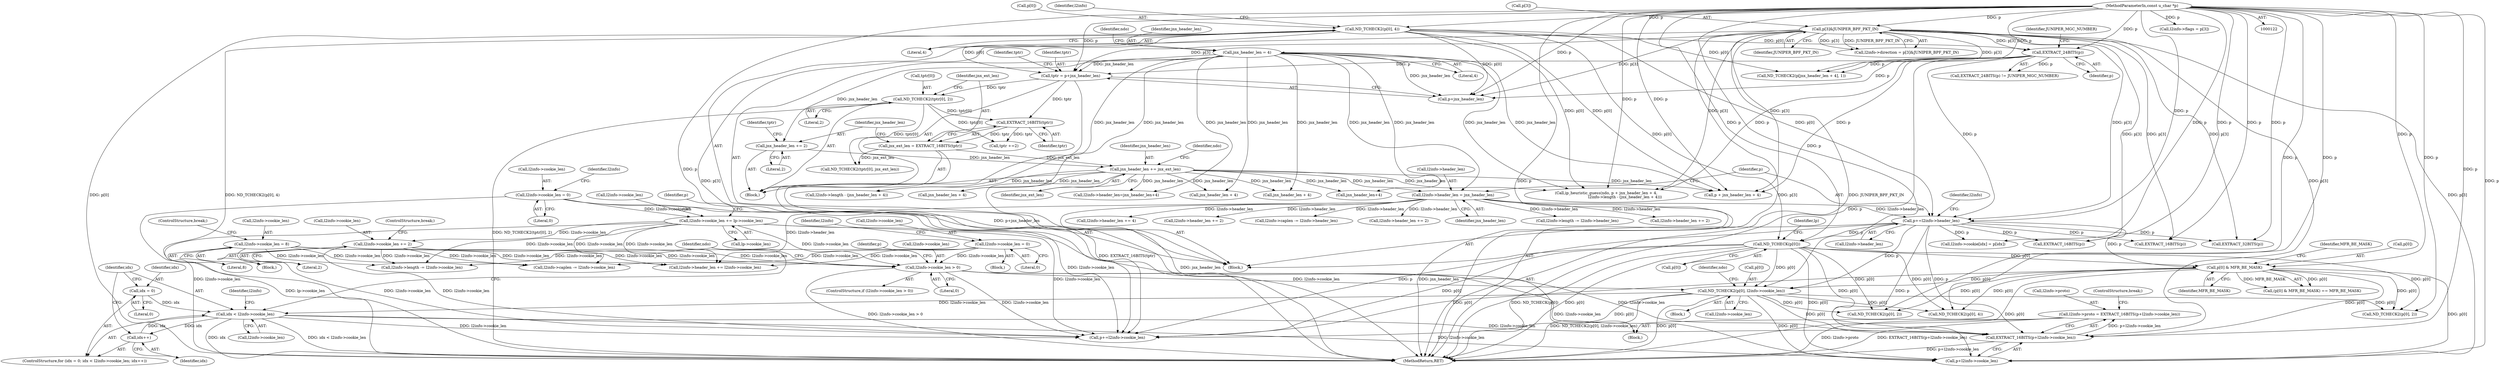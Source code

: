 digraph "0_tcpdump_b534e304568585707c4a92422aeca25cf908ff02_4@pointer" {
"1000711" [label="(Call,l2info->proto = EXTRACT_16BITS(p+l2info->cookie_len))"];
"1000715" [label="(Call,EXTRACT_16BITS(p+l2info->cookie_len))"];
"1000524" [label="(Call,ND_TCHECK(p[0]))"];
"1000505" [label="(Call,p+=l2info->header_len)"];
"1000500" [label="(Call,l2info->header_len = jnx_header_len)"];
"1000220" [label="(Call,jnx_header_len = 4)"];
"1000269" [label="(Call,jnx_header_len += jnx_ext_len)"];
"1000259" [label="(Call,jnx_ext_len = EXTRACT_16BITS(tptr))"];
"1000261" [label="(Call,EXTRACT_16BITS(tptr))"];
"1000254" [label="(Call,ND_TCHECK2(tptr[0], 2))"];
"1000249" [label="(Call,tptr = p+jnx_header_len)"];
"1000188" [label="(Call,p[3]&JUNIPER_BPF_PKT_IN)"];
"1000124" [label="(MethodParameterIn,const u_char *p)"];
"1000172" [label="(Call,ND_TCHECK2(p[0], 4))"];
"1000195" [label="(Call,EXTRACT_24BITS(p))"];
"1000263" [label="(Call,jnx_header_len += 2)"];
"1000655" [label="(Call,ND_TCHECK2(p[0], l2info->cookie_len))"];
"1000599" [label="(Call,p[0] & MFR_BE_MASK)"];
"1000649" [label="(Call,l2info->cookie_len > 0)"];
"1000562" [label="(Call,l2info->cookie_len += 2)"];
"1000544" [label="(Call,l2info->cookie_len += lp->cookie_len)"];
"1000148" [label="(Call,l2info->cookie_len = 0)"];
"1000574" [label="(Call,l2info->cookie_len = 8)"];
"1000606" [label="(Call,l2info->cookie_len = 0)"];
"1000674" [label="(Call,idx < l2info->cookie_len)"];
"1000679" [label="(Call,idx++)"];
"1000671" [label="(Call,idx = 0)"];
"1000611" [label="(Call,l2info->header_len += l2info->cookie_len)"];
"1000618" [label="(Call,l2info->length -= l2info->cookie_len)"];
"1000656" [label="(Call,p[0])"];
"1000222" [label="(Literal,4)"];
"1000605" [label="(Block,)"];
"1000188" [label="(Call,p[3]&JUNIPER_BPF_PKT_IN)"];
"1000192" [label="(Identifier,JUNIPER_BPF_PKT_IN)"];
"1000574" [label="(Call,l2info->cookie_len = 8)"];
"1000483" [label="(Call,jnx_header_len + 4)"];
"1000671" [label="(Call,idx = 0)"];
"1000724" [label="(Call,p+=l2info->cookie_len)"];
"1000544" [label="(Call,l2info->cookie_len += lp->cookie_len)"];
"1000266" [label="(Call,tptr +=2)"];
"1000672" [label="(Identifier,idx)"];
"1000262" [label="(Identifier,tptr)"];
"1000648" [label="(ControlStructure,if (l2info->cookie_len > 0))"];
"1000194" [label="(Call,EXTRACT_24BITS(p) != JUNIPER_MGC_NUMBER)"];
"1000613" [label="(Identifier,l2info)"];
"1000670" [label="(ControlStructure,for (idx = 0; idx < l2info->cookie_len; idx++))"];
"1000506" [label="(Identifier,p)"];
"1000914" [label="(Call,EXTRACT_16BITS(p))"];
"1000270" [label="(Identifier,jnx_header_len)"];
"1000712" [label="(Call,l2info->proto)"];
"1000172" [label="(Call,ND_TCHECK2(p[0], 4))"];
"1000271" [label="(Identifier,jnx_ext_len)"];
"1000256" [label="(Identifier,tptr)"];
"1000250" [label="(Identifier,tptr)"];
"1000606" [label="(Call,l2info->cookie_len = 0)"];
"1000916" [label="(Call,l2info->header_len += 2)"];
"1000674" [label="(Call,idx < l2info->cookie_len)"];
"1000716" [label="(Call,p+l2info->cookie_len)"];
"1000563" [label="(Call,l2info->cookie_len)"];
"1000500" [label="(Call,l2info->header_len = jnx_header_len)"];
"1000676" [label="(Call,l2info->cookie_len)"];
"1000258" [label="(Literal,2)"];
"1000127" [label="(Block,)"];
"1000269" [label="(Call,jnx_header_len += jnx_ext_len)"];
"1000263" [label="(Call,jnx_header_len += 2)"];
"1000664" [label="(Identifier,ndo)"];
"1000603" [label="(Identifier,MFR_BE_MASK)"];
"1000579" [label="(ControlStructure,break;)"];
"1000715" [label="(Call,EXTRACT_16BITS(p+l2info->cookie_len))"];
"1000255" [label="(Call,tptr[0])"];
"1000479" [label="(Call,l2info->length - (jnx_header_len + 4))"];
"1000566" [label="(Literal,2)"];
"1000249" [label="(Call,tptr = p+jnx_header_len)"];
"1000555" [label="(Block,)"];
"1000680" [label="(Identifier,idx)"];
"1000504" [label="(Identifier,jnx_header_len)"];
"1000659" [label="(Call,l2info->cookie_len)"];
"1000267" [label="(Identifier,tptr)"];
"1000711" [label="(Call,l2info->proto = EXTRACT_16BITS(p+l2info->cookie_len))"];
"1000545" [label="(Call,l2info->cookie_len)"];
"1000562" [label="(Call,l2info->cookie_len += 2)"];
"1000673" [label="(Literal,0)"];
"1000548" [label="(Call,lp->cookie_len)"];
"1000177" [label="(Call,l2info->flags = p[3])"];
"1000543" [label="(Block,)"];
"1000654" [label="(Block,)"];
"1000284" [label="(Call,ND_TCHECK2(tptr[0], jnx_ext_len))"];
"1000721" [label="(ControlStructure,break;)"];
"1000149" [label="(Call,l2info->cookie_len)"];
"1000463" [label="(Call,ND_TCHECK2(p[jnx_header_len + 4], 1))"];
"1000578" [label="(Literal,8)"];
"1000472" [label="(Call,ip_heuristic_guess(ndo, p + jnx_header_len + 4,\n                               l2info->length - (jnx_header_len + 4)))"];
"1000248" [label="(Block,)"];
"1000254" [label="(Call,ND_TCHECK2(tptr[0], 2))"];
"1000896" [label="(Call,ND_TCHECK2(p[0], 2))"];
"1000510" [label="(Call,l2info->length -= l2info->header_len)"];
"1000466" [label="(Call,jnx_header_len + 4)"];
"1000650" [label="(Call,l2info->cookie_len)"];
"1000495" [label="(Call,jnx_header_len+4)"];
"1000604" [label="(Identifier,MFR_BE_MASK)"];
"1000816" [label="(Call,EXTRACT_16BITS(p))"];
"1000705" [label="(Identifier,ndo)"];
"1000124" [label="(MethodParameterIn,const u_char *p)"];
"1000818" [label="(Call,l2info->header_len += 2)"];
"1000261" [label="(Call,EXTRACT_16BITS(tptr))"];
"1000598" [label="(Call,(p[0] & MFR_BE_MASK) == MFR_BE_MASK)"];
"1000655" [label="(Call,ND_TCHECK2(p[0], l2info->cookie_len))"];
"1000599" [label="(Call,p[0] & MFR_BE_MASK)"];
"1000251" [label="(Call,p+jnx_header_len)"];
"1000226" [label="(Identifier,ndo)"];
"1000176" [label="(Literal,4)"];
"1000264" [label="(Identifier,jnx_header_len)"];
"1000997" [label="(Call,l2info->header_len += 4)"];
"1000607" [label="(Call,l2info->cookie_len)"];
"1000989" [label="(Call,EXTRACT_32BITS(p))"];
"1000507" [label="(Call,l2info->header_len)"];
"1000525" [label="(Call,p[0])"];
"1000474" [label="(Call,p + jnx_header_len + 4)"];
"1000265" [label="(Literal,2)"];
"1000220" [label="(Call,jnx_header_len = 4)"];
"1000197" [label="(Identifier,JUNIPER_MGC_NUMBER)"];
"1000505" [label="(Call,p+=l2info->header_len)"];
"1000531" [label="(Identifier,lp)"];
"1000491" [label="(Call,l2info->header_len=jnx_header_len+4)"];
"1000512" [label="(Identifier,l2info)"];
"1000682" [label="(Call,l2info->cookie[idx] = p[idx])"];
"1000155" [label="(Identifier,l2info)"];
"1000501" [label="(Call,l2info->header_len)"];
"1000872" [label="(Call,l2info->header_len += 2)"];
"1000575" [label="(Call,l2info->cookie_len)"];
"1000649" [label="(Call,l2info->cookie_len > 0)"];
"1000148" [label="(Call,l2info->cookie_len = 0)"];
"1000184" [label="(Call,l2info->direction = p[3]&JUNIPER_BPF_PKT_IN)"];
"1000524" [label="(Call,ND_TCHECK(p[0]))"];
"1000221" [label="(Identifier,jnx_header_len)"];
"1000553" [label="(Identifier,p)"];
"1000685" [label="(Identifier,l2info)"];
"1000798" [label="(Call,ND_TCHECK2(p[0], 2))"];
"1000675" [label="(Identifier,idx)"];
"1000196" [label="(Identifier,p)"];
"1000657" [label="(Identifier,p)"];
"1000152" [label="(Literal,0)"];
"1000189" [label="(Call,p[3])"];
"1000600" [label="(Call,p[0])"];
"1000625" [label="(Call,l2info->caplen -= l2info->cookie_len)"];
"1000679" [label="(Call,idx++)"];
"1000517" [label="(Call,l2info->caplen -= l2info->header_len)"];
"1000195" [label="(Call,EXTRACT_24BITS(p))"];
"1000275" [label="(Identifier,ndo)"];
"1000259" [label="(Call,jnx_ext_len = EXTRACT_16BITS(tptr))"];
"1000173" [label="(Call,p[0])"];
"1000973" [label="(Call,ND_TCHECK2(p[0], 4))"];
"1000610" [label="(Literal,0)"];
"1000476" [label="(Call,jnx_header_len + 4)"];
"1001069" [label="(MethodReturn,RET)"];
"1000653" [label="(Literal,0)"];
"1000179" [label="(Identifier,l2info)"];
"1000260" [label="(Identifier,jnx_ext_len)"];
"1000567" [label="(ControlStructure,break;)"];
"1000711" -> "1000543"  [label="AST: "];
"1000711" -> "1000715"  [label="CFG: "];
"1000712" -> "1000711"  [label="AST: "];
"1000715" -> "1000711"  [label="AST: "];
"1000721" -> "1000711"  [label="CFG: "];
"1000711" -> "1001069"  [label="DDG: l2info->proto"];
"1000711" -> "1001069"  [label="DDG: EXTRACT_16BITS(p+l2info->cookie_len)"];
"1000715" -> "1000711"  [label="DDG: p+l2info->cookie_len"];
"1000715" -> "1000716"  [label="CFG: "];
"1000716" -> "1000715"  [label="AST: "];
"1000715" -> "1001069"  [label="DDG: p+l2info->cookie_len"];
"1000524" -> "1000715"  [label="DDG: p[0]"];
"1000655" -> "1000715"  [label="DDG: p[0]"];
"1000505" -> "1000715"  [label="DDG: p"];
"1000188" -> "1000715"  [label="DDG: p[3]"];
"1000599" -> "1000715"  [label="DDG: p[0]"];
"1000124" -> "1000715"  [label="DDG: p"];
"1000649" -> "1000715"  [label="DDG: l2info->cookie_len"];
"1000674" -> "1000715"  [label="DDG: l2info->cookie_len"];
"1000524" -> "1000127"  [label="AST: "];
"1000524" -> "1000525"  [label="CFG: "];
"1000525" -> "1000524"  [label="AST: "];
"1000531" -> "1000524"  [label="CFG: "];
"1000524" -> "1001069"  [label="DDG: p[0]"];
"1000524" -> "1001069"  [label="DDG: ND_TCHECK(p[0])"];
"1000505" -> "1000524"  [label="DDG: p"];
"1000172" -> "1000524"  [label="DDG: p[0]"];
"1000124" -> "1000524"  [label="DDG: p"];
"1000524" -> "1000599"  [label="DDG: p[0]"];
"1000524" -> "1000655"  [label="DDG: p[0]"];
"1000524" -> "1000716"  [label="DDG: p[0]"];
"1000524" -> "1000724"  [label="DDG: p[0]"];
"1000524" -> "1000798"  [label="DDG: p[0]"];
"1000524" -> "1000896"  [label="DDG: p[0]"];
"1000524" -> "1000973"  [label="DDG: p[0]"];
"1000505" -> "1000127"  [label="AST: "];
"1000505" -> "1000507"  [label="CFG: "];
"1000506" -> "1000505"  [label="AST: "];
"1000507" -> "1000505"  [label="AST: "];
"1000512" -> "1000505"  [label="CFG: "];
"1000500" -> "1000505"  [label="DDG: l2info->header_len"];
"1000188" -> "1000505"  [label="DDG: p[3]"];
"1000172" -> "1000505"  [label="DDG: p[0]"];
"1000195" -> "1000505"  [label="DDG: p"];
"1000124" -> "1000505"  [label="DDG: p"];
"1000505" -> "1000599"  [label="DDG: p"];
"1000505" -> "1000655"  [label="DDG: p"];
"1000505" -> "1000682"  [label="DDG: p"];
"1000505" -> "1000716"  [label="DDG: p"];
"1000505" -> "1000724"  [label="DDG: p"];
"1000505" -> "1000816"  [label="DDG: p"];
"1000505" -> "1000914"  [label="DDG: p"];
"1000505" -> "1000989"  [label="DDG: p"];
"1000500" -> "1000127"  [label="AST: "];
"1000500" -> "1000504"  [label="CFG: "];
"1000501" -> "1000500"  [label="AST: "];
"1000504" -> "1000500"  [label="AST: "];
"1000506" -> "1000500"  [label="CFG: "];
"1000500" -> "1001069"  [label="DDG: jnx_header_len"];
"1000220" -> "1000500"  [label="DDG: jnx_header_len"];
"1000269" -> "1000500"  [label="DDG: jnx_header_len"];
"1000500" -> "1000510"  [label="DDG: l2info->header_len"];
"1000500" -> "1000517"  [label="DDG: l2info->header_len"];
"1000500" -> "1000611"  [label="DDG: l2info->header_len"];
"1000500" -> "1000818"  [label="DDG: l2info->header_len"];
"1000500" -> "1000872"  [label="DDG: l2info->header_len"];
"1000500" -> "1000916"  [label="DDG: l2info->header_len"];
"1000500" -> "1000997"  [label="DDG: l2info->header_len"];
"1000220" -> "1000127"  [label="AST: "];
"1000220" -> "1000222"  [label="CFG: "];
"1000221" -> "1000220"  [label="AST: "];
"1000222" -> "1000220"  [label="AST: "];
"1000226" -> "1000220"  [label="CFG: "];
"1000220" -> "1000249"  [label="DDG: jnx_header_len"];
"1000220" -> "1000251"  [label="DDG: jnx_header_len"];
"1000220" -> "1000263"  [label="DDG: jnx_header_len"];
"1000220" -> "1000466"  [label="DDG: jnx_header_len"];
"1000220" -> "1000472"  [label="DDG: jnx_header_len"];
"1000220" -> "1000474"  [label="DDG: jnx_header_len"];
"1000220" -> "1000476"  [label="DDG: jnx_header_len"];
"1000220" -> "1000479"  [label="DDG: jnx_header_len"];
"1000220" -> "1000483"  [label="DDG: jnx_header_len"];
"1000220" -> "1000491"  [label="DDG: jnx_header_len"];
"1000220" -> "1000495"  [label="DDG: jnx_header_len"];
"1000269" -> "1000248"  [label="AST: "];
"1000269" -> "1000271"  [label="CFG: "];
"1000270" -> "1000269"  [label="AST: "];
"1000271" -> "1000269"  [label="AST: "];
"1000275" -> "1000269"  [label="CFG: "];
"1000269" -> "1001069"  [label="DDG: jnx_header_len"];
"1000259" -> "1000269"  [label="DDG: jnx_ext_len"];
"1000263" -> "1000269"  [label="DDG: jnx_header_len"];
"1000269" -> "1000466"  [label="DDG: jnx_header_len"];
"1000269" -> "1000472"  [label="DDG: jnx_header_len"];
"1000269" -> "1000474"  [label="DDG: jnx_header_len"];
"1000269" -> "1000476"  [label="DDG: jnx_header_len"];
"1000269" -> "1000479"  [label="DDG: jnx_header_len"];
"1000269" -> "1000483"  [label="DDG: jnx_header_len"];
"1000269" -> "1000491"  [label="DDG: jnx_header_len"];
"1000269" -> "1000495"  [label="DDG: jnx_header_len"];
"1000259" -> "1000248"  [label="AST: "];
"1000259" -> "1000261"  [label="CFG: "];
"1000260" -> "1000259"  [label="AST: "];
"1000261" -> "1000259"  [label="AST: "];
"1000264" -> "1000259"  [label="CFG: "];
"1000259" -> "1001069"  [label="DDG: EXTRACT_16BITS(tptr)"];
"1000261" -> "1000259"  [label="DDG: tptr"];
"1000259" -> "1000284"  [label="DDG: jnx_ext_len"];
"1000261" -> "1000262"  [label="CFG: "];
"1000262" -> "1000261"  [label="AST: "];
"1000254" -> "1000261"  [label="DDG: tptr[0]"];
"1000249" -> "1000261"  [label="DDG: tptr"];
"1000261" -> "1000266"  [label="DDG: tptr"];
"1000254" -> "1000248"  [label="AST: "];
"1000254" -> "1000258"  [label="CFG: "];
"1000255" -> "1000254"  [label="AST: "];
"1000258" -> "1000254"  [label="AST: "];
"1000260" -> "1000254"  [label="CFG: "];
"1000254" -> "1001069"  [label="DDG: ND_TCHECK2(tptr[0], 2)"];
"1000249" -> "1000254"  [label="DDG: tptr"];
"1000254" -> "1000266"  [label="DDG: tptr[0]"];
"1000254" -> "1000284"  [label="DDG: tptr[0]"];
"1000249" -> "1000248"  [label="AST: "];
"1000249" -> "1000251"  [label="CFG: "];
"1000250" -> "1000249"  [label="AST: "];
"1000251" -> "1000249"  [label="AST: "];
"1000256" -> "1000249"  [label="CFG: "];
"1000249" -> "1001069"  [label="DDG: p+jnx_header_len"];
"1000188" -> "1000249"  [label="DDG: p[3]"];
"1000172" -> "1000249"  [label="DDG: p[0]"];
"1000195" -> "1000249"  [label="DDG: p"];
"1000124" -> "1000249"  [label="DDG: p"];
"1000188" -> "1000184"  [label="AST: "];
"1000188" -> "1000192"  [label="CFG: "];
"1000189" -> "1000188"  [label="AST: "];
"1000192" -> "1000188"  [label="AST: "];
"1000184" -> "1000188"  [label="CFG: "];
"1000188" -> "1001069"  [label="DDG: p[3]"];
"1000188" -> "1001069"  [label="DDG: JUNIPER_BPF_PKT_IN"];
"1000188" -> "1000184"  [label="DDG: p[3]"];
"1000188" -> "1000184"  [label="DDG: JUNIPER_BPF_PKT_IN"];
"1000124" -> "1000188"  [label="DDG: p"];
"1000188" -> "1000195"  [label="DDG: p[3]"];
"1000188" -> "1000251"  [label="DDG: p[3]"];
"1000188" -> "1000463"  [label="DDG: p[3]"];
"1000188" -> "1000472"  [label="DDG: p[3]"];
"1000188" -> "1000474"  [label="DDG: p[3]"];
"1000188" -> "1000716"  [label="DDG: p[3]"];
"1000188" -> "1000724"  [label="DDG: p[3]"];
"1000188" -> "1000816"  [label="DDG: p[3]"];
"1000188" -> "1000914"  [label="DDG: p[3]"];
"1000188" -> "1000989"  [label="DDG: p[3]"];
"1000124" -> "1000122"  [label="AST: "];
"1000124" -> "1001069"  [label="DDG: p"];
"1000124" -> "1000172"  [label="DDG: p"];
"1000124" -> "1000177"  [label="DDG: p"];
"1000124" -> "1000195"  [label="DDG: p"];
"1000124" -> "1000251"  [label="DDG: p"];
"1000124" -> "1000463"  [label="DDG: p"];
"1000124" -> "1000472"  [label="DDG: p"];
"1000124" -> "1000474"  [label="DDG: p"];
"1000124" -> "1000599"  [label="DDG: p"];
"1000124" -> "1000655"  [label="DDG: p"];
"1000124" -> "1000682"  [label="DDG: p"];
"1000124" -> "1000716"  [label="DDG: p"];
"1000124" -> "1000724"  [label="DDG: p"];
"1000124" -> "1000798"  [label="DDG: p"];
"1000124" -> "1000816"  [label="DDG: p"];
"1000124" -> "1000896"  [label="DDG: p"];
"1000124" -> "1000914"  [label="DDG: p"];
"1000124" -> "1000973"  [label="DDG: p"];
"1000124" -> "1000989"  [label="DDG: p"];
"1000172" -> "1000127"  [label="AST: "];
"1000172" -> "1000176"  [label="CFG: "];
"1000173" -> "1000172"  [label="AST: "];
"1000176" -> "1000172"  [label="AST: "];
"1000179" -> "1000172"  [label="CFG: "];
"1000172" -> "1001069"  [label="DDG: ND_TCHECK2(p[0], 4)"];
"1000172" -> "1001069"  [label="DDG: p[0]"];
"1000172" -> "1000195"  [label="DDG: p[0]"];
"1000172" -> "1000251"  [label="DDG: p[0]"];
"1000172" -> "1000463"  [label="DDG: p[0]"];
"1000172" -> "1000472"  [label="DDG: p[0]"];
"1000172" -> "1000474"  [label="DDG: p[0]"];
"1000195" -> "1000194"  [label="AST: "];
"1000195" -> "1000196"  [label="CFG: "];
"1000196" -> "1000195"  [label="AST: "];
"1000197" -> "1000195"  [label="CFG: "];
"1000195" -> "1001069"  [label="DDG: p"];
"1000195" -> "1000194"  [label="DDG: p"];
"1000195" -> "1000251"  [label="DDG: p"];
"1000195" -> "1000463"  [label="DDG: p"];
"1000195" -> "1000472"  [label="DDG: p"];
"1000195" -> "1000474"  [label="DDG: p"];
"1000263" -> "1000248"  [label="AST: "];
"1000263" -> "1000265"  [label="CFG: "];
"1000264" -> "1000263"  [label="AST: "];
"1000265" -> "1000263"  [label="AST: "];
"1000267" -> "1000263"  [label="CFG: "];
"1000655" -> "1000654"  [label="AST: "];
"1000655" -> "1000659"  [label="CFG: "];
"1000656" -> "1000655"  [label="AST: "];
"1000659" -> "1000655"  [label="AST: "];
"1000664" -> "1000655"  [label="CFG: "];
"1000655" -> "1001069"  [label="DDG: p[0]"];
"1000655" -> "1001069"  [label="DDG: ND_TCHECK2(p[0], l2info->cookie_len)"];
"1000599" -> "1000655"  [label="DDG: p[0]"];
"1000649" -> "1000655"  [label="DDG: l2info->cookie_len"];
"1000655" -> "1000674"  [label="DDG: l2info->cookie_len"];
"1000655" -> "1000716"  [label="DDG: p[0]"];
"1000655" -> "1000724"  [label="DDG: p[0]"];
"1000655" -> "1000798"  [label="DDG: p[0]"];
"1000655" -> "1000896"  [label="DDG: p[0]"];
"1000655" -> "1000973"  [label="DDG: p[0]"];
"1000599" -> "1000598"  [label="AST: "];
"1000599" -> "1000603"  [label="CFG: "];
"1000600" -> "1000599"  [label="AST: "];
"1000603" -> "1000599"  [label="AST: "];
"1000604" -> "1000599"  [label="CFG: "];
"1000599" -> "1001069"  [label="DDG: p[0]"];
"1000599" -> "1000598"  [label="DDG: p[0]"];
"1000599" -> "1000598"  [label="DDG: MFR_BE_MASK"];
"1000599" -> "1000716"  [label="DDG: p[0]"];
"1000599" -> "1000724"  [label="DDG: p[0]"];
"1000599" -> "1000798"  [label="DDG: p[0]"];
"1000599" -> "1000896"  [label="DDG: p[0]"];
"1000599" -> "1000973"  [label="DDG: p[0]"];
"1000649" -> "1000648"  [label="AST: "];
"1000649" -> "1000653"  [label="CFG: "];
"1000650" -> "1000649"  [label="AST: "];
"1000653" -> "1000649"  [label="AST: "];
"1000657" -> "1000649"  [label="CFG: "];
"1000705" -> "1000649"  [label="CFG: "];
"1000649" -> "1001069"  [label="DDG: l2info->cookie_len > 0"];
"1000562" -> "1000649"  [label="DDG: l2info->cookie_len"];
"1000544" -> "1000649"  [label="DDG: l2info->cookie_len"];
"1000574" -> "1000649"  [label="DDG: l2info->cookie_len"];
"1000606" -> "1000649"  [label="DDG: l2info->cookie_len"];
"1000649" -> "1000716"  [label="DDG: l2info->cookie_len"];
"1000649" -> "1000724"  [label="DDG: l2info->cookie_len"];
"1000562" -> "1000555"  [label="AST: "];
"1000562" -> "1000566"  [label="CFG: "];
"1000563" -> "1000562"  [label="AST: "];
"1000566" -> "1000562"  [label="AST: "];
"1000567" -> "1000562"  [label="CFG: "];
"1000544" -> "1000562"  [label="DDG: l2info->cookie_len"];
"1000562" -> "1000611"  [label="DDG: l2info->cookie_len"];
"1000562" -> "1000618"  [label="DDG: l2info->cookie_len"];
"1000562" -> "1000625"  [label="DDG: l2info->cookie_len"];
"1000562" -> "1000724"  [label="DDG: l2info->cookie_len"];
"1000544" -> "1000543"  [label="AST: "];
"1000544" -> "1000548"  [label="CFG: "];
"1000545" -> "1000544"  [label="AST: "];
"1000548" -> "1000544"  [label="AST: "];
"1000553" -> "1000544"  [label="CFG: "];
"1000544" -> "1001069"  [label="DDG: lp->cookie_len"];
"1000148" -> "1000544"  [label="DDG: l2info->cookie_len"];
"1000544" -> "1000611"  [label="DDG: l2info->cookie_len"];
"1000544" -> "1000618"  [label="DDG: l2info->cookie_len"];
"1000544" -> "1000625"  [label="DDG: l2info->cookie_len"];
"1000544" -> "1000724"  [label="DDG: l2info->cookie_len"];
"1000148" -> "1000127"  [label="AST: "];
"1000148" -> "1000152"  [label="CFG: "];
"1000149" -> "1000148"  [label="AST: "];
"1000152" -> "1000148"  [label="AST: "];
"1000155" -> "1000148"  [label="CFG: "];
"1000148" -> "1001069"  [label="DDG: l2info->cookie_len"];
"1000148" -> "1000724"  [label="DDG: l2info->cookie_len"];
"1000574" -> "1000555"  [label="AST: "];
"1000574" -> "1000578"  [label="CFG: "];
"1000575" -> "1000574"  [label="AST: "];
"1000578" -> "1000574"  [label="AST: "];
"1000579" -> "1000574"  [label="CFG: "];
"1000574" -> "1000611"  [label="DDG: l2info->cookie_len"];
"1000574" -> "1000618"  [label="DDG: l2info->cookie_len"];
"1000574" -> "1000625"  [label="DDG: l2info->cookie_len"];
"1000574" -> "1000724"  [label="DDG: l2info->cookie_len"];
"1000606" -> "1000605"  [label="AST: "];
"1000606" -> "1000610"  [label="CFG: "];
"1000607" -> "1000606"  [label="AST: "];
"1000610" -> "1000606"  [label="AST: "];
"1000613" -> "1000606"  [label="CFG: "];
"1000606" -> "1000611"  [label="DDG: l2info->cookie_len"];
"1000606" -> "1000618"  [label="DDG: l2info->cookie_len"];
"1000606" -> "1000625"  [label="DDG: l2info->cookie_len"];
"1000674" -> "1000670"  [label="AST: "];
"1000674" -> "1000676"  [label="CFG: "];
"1000675" -> "1000674"  [label="AST: "];
"1000676" -> "1000674"  [label="AST: "];
"1000685" -> "1000674"  [label="CFG: "];
"1000705" -> "1000674"  [label="CFG: "];
"1000674" -> "1001069"  [label="DDG: idx"];
"1000674" -> "1001069"  [label="DDG: idx < l2info->cookie_len"];
"1000679" -> "1000674"  [label="DDG: idx"];
"1000671" -> "1000674"  [label="DDG: idx"];
"1000674" -> "1000679"  [label="DDG: idx"];
"1000674" -> "1000716"  [label="DDG: l2info->cookie_len"];
"1000674" -> "1000724"  [label="DDG: l2info->cookie_len"];
"1000679" -> "1000670"  [label="AST: "];
"1000679" -> "1000680"  [label="CFG: "];
"1000680" -> "1000679"  [label="AST: "];
"1000675" -> "1000679"  [label="CFG: "];
"1000671" -> "1000670"  [label="AST: "];
"1000671" -> "1000673"  [label="CFG: "];
"1000672" -> "1000671"  [label="AST: "];
"1000673" -> "1000671"  [label="AST: "];
"1000675" -> "1000671"  [label="CFG: "];
}
